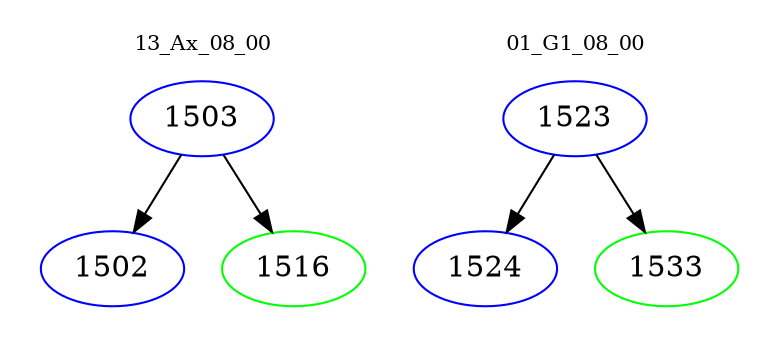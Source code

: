 digraph{
subgraph cluster_0 {
color = white
label = "13_Ax_08_00";
fontsize=10;
T0_1503 [label="1503", color="blue"]
T0_1503 -> T0_1502 [color="black"]
T0_1502 [label="1502", color="blue"]
T0_1503 -> T0_1516 [color="black"]
T0_1516 [label="1516", color="green"]
}
subgraph cluster_1 {
color = white
label = "01_G1_08_00";
fontsize=10;
T1_1523 [label="1523", color="blue"]
T1_1523 -> T1_1524 [color="black"]
T1_1524 [label="1524", color="blue"]
T1_1523 -> T1_1533 [color="black"]
T1_1533 [label="1533", color="green"]
}
}
